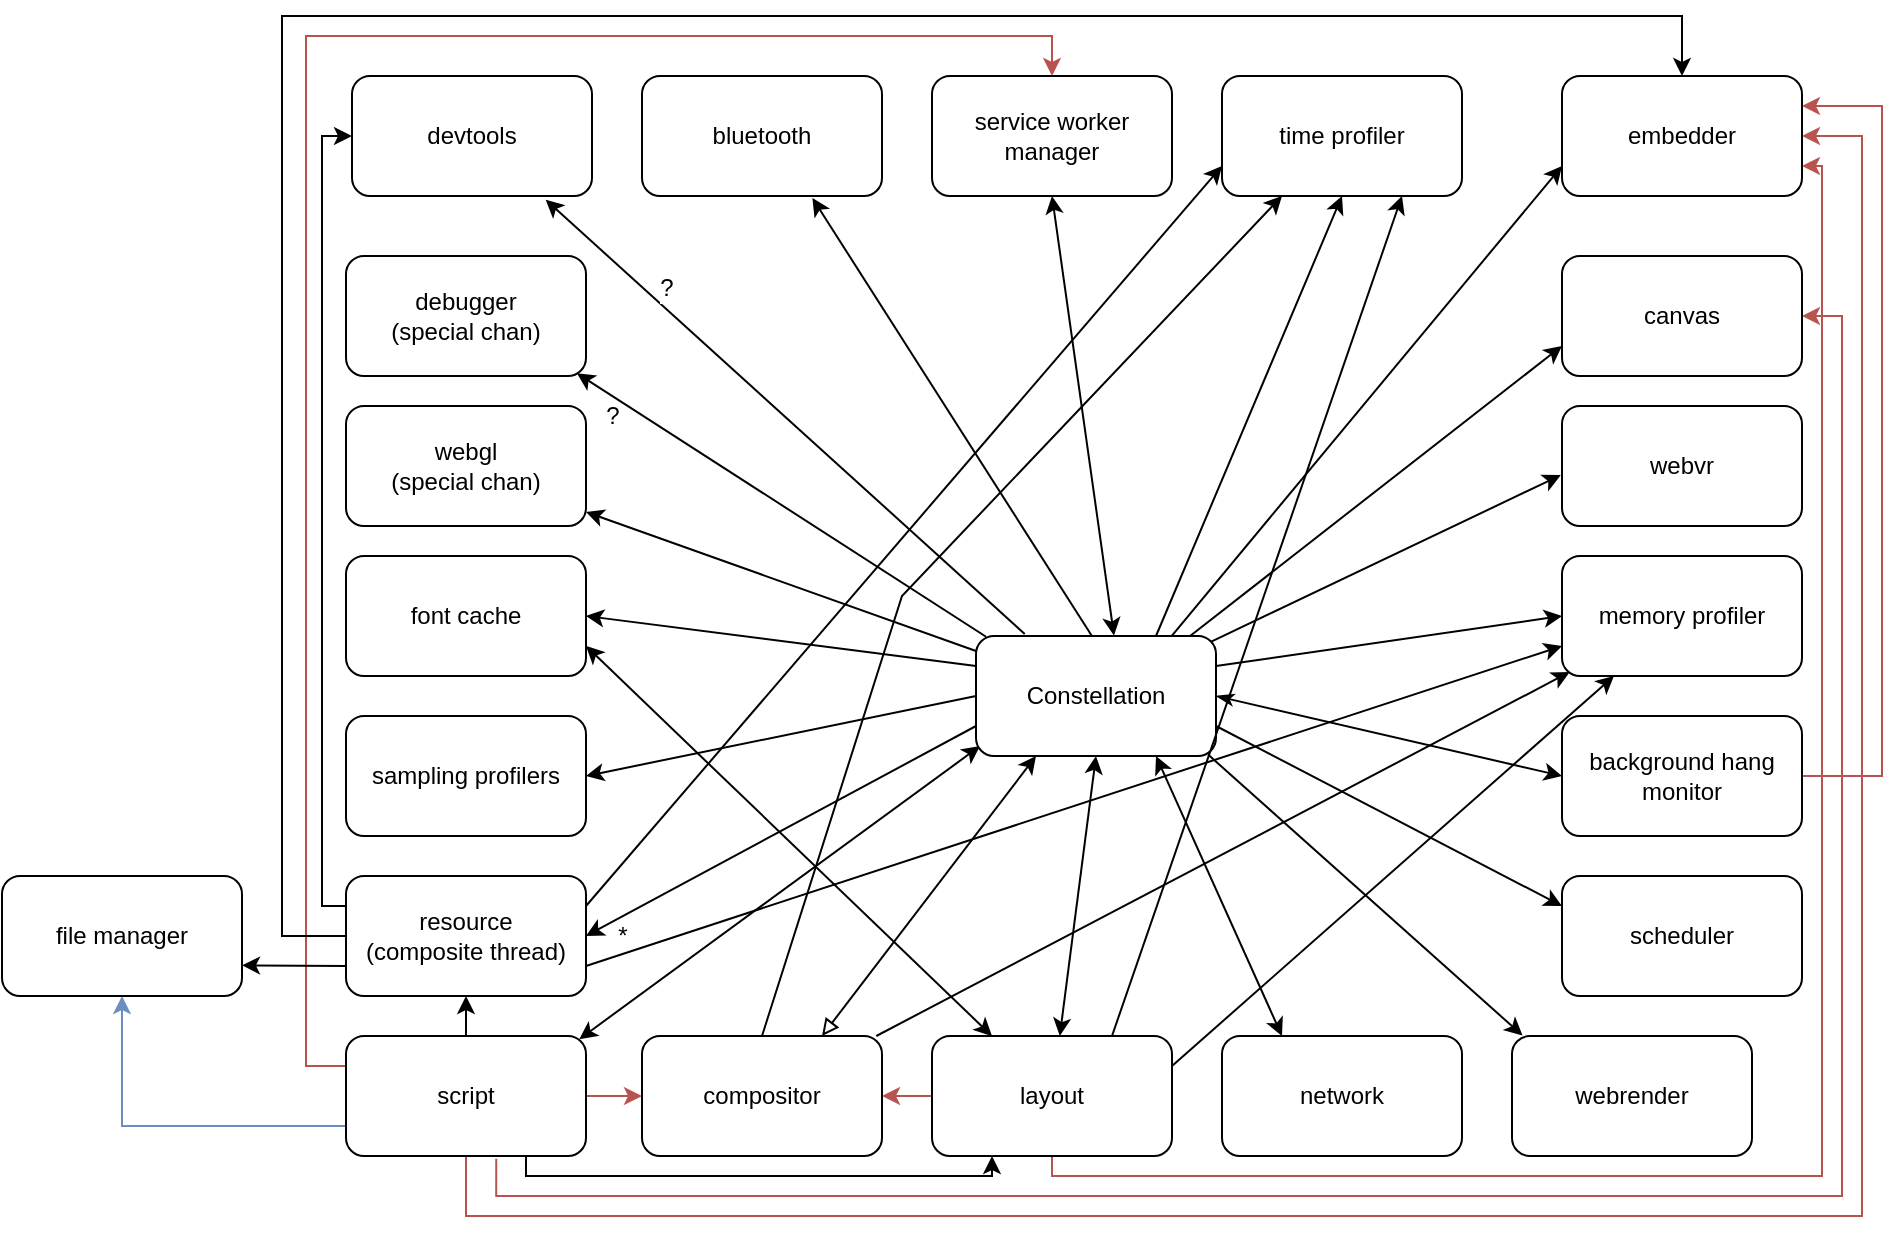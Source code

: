 <mxfile version="10.6.0" type="github"><diagram id="Xw3QcZE4B2Ta8fi86aep" name="Page-1"><mxGraphModel dx="2012" dy="1747" grid="1" gridSize="10" guides="1" tooltips="1" connect="1" arrows="1" fold="1" page="1" pageScale="1" pageWidth="850" pageHeight="1100" math="0" shadow="0"><root><mxCell id="0"/><mxCell id="1" parent="0"/><mxCell id="A60_EzEB7s3oiX7dAiB4-5" style="rounded=0;orthogonalLoop=1;jettySize=auto;html=1;exitX=0.017;exitY=0.917;exitDx=0;exitDy=0;entryX=0.972;entryY=0.027;entryDx=0;entryDy=0;startArrow=classic;startFill=1;exitPerimeter=0;entryPerimeter=0;endArrow=classic;endFill=1;" parent="1" source="A60_EzEB7s3oiX7dAiB4-1" target="A60_EzEB7s3oiX7dAiB4-2" edge="1"><mxGeometry relative="1" as="geometry"/></mxCell><mxCell id="A60_EzEB7s3oiX7dAiB4-6" style="edgeStyle=none;rounded=0;orthogonalLoop=1;jettySize=auto;html=1;exitX=0;exitY=0.5;exitDx=0;exitDy=0;entryX=1;entryY=0.5;entryDx=0;entryDy=0;" parent="1" source="A60_EzEB7s3oiX7dAiB4-1" target="A60_EzEB7s3oiX7dAiB4-4" edge="1"><mxGeometry relative="1" as="geometry"/></mxCell><mxCell id="A60_EzEB7s3oiX7dAiB4-8" style="edgeStyle=none;rounded=0;orthogonalLoop=1;jettySize=auto;html=1;exitX=1;exitY=0.5;exitDx=0;exitDy=0;entryX=0;entryY=0.5;entryDx=0;entryDy=0;startArrow=classicThin;startFill=1;" parent="1" source="A60_EzEB7s3oiX7dAiB4-1" target="A60_EzEB7s3oiX7dAiB4-7" edge="1"><mxGeometry relative="1" as="geometry"/></mxCell><mxCell id="A60_EzEB7s3oiX7dAiB4-10" style="edgeStyle=none;rounded=0;orthogonalLoop=1;jettySize=auto;html=1;exitX=0.5;exitY=1;exitDx=0;exitDy=0;startArrow=classic;startFill=1;" parent="1" source="A60_EzEB7s3oiX7dAiB4-1" target="A60_EzEB7s3oiX7dAiB4-9" edge="1"><mxGeometry relative="1" as="geometry"/></mxCell><mxCell id="A60_EzEB7s3oiX7dAiB4-12" style="edgeStyle=none;rounded=0;orthogonalLoop=1;jettySize=auto;html=1;exitX=0.75;exitY=1;exitDx=0;exitDy=0;entryX=0.25;entryY=0;entryDx=0;entryDy=0;startArrow=classic;startFill=1;" parent="1" source="A60_EzEB7s3oiX7dAiB4-1" target="A60_EzEB7s3oiX7dAiB4-11" edge="1"><mxGeometry relative="1" as="geometry"/></mxCell><mxCell id="A60_EzEB7s3oiX7dAiB4-14" style="edgeStyle=none;rounded=0;orthogonalLoop=1;jettySize=auto;html=1;exitX=0.25;exitY=1;exitDx=0;exitDy=0;entryX=0.75;entryY=0;entryDx=0;entryDy=0;startArrow=classic;startFill=1;endArrow=block;endFill=0;" parent="1" source="A60_EzEB7s3oiX7dAiB4-1" target="A60_EzEB7s3oiX7dAiB4-13" edge="1"><mxGeometry relative="1" as="geometry"/></mxCell><mxCell id="A60_EzEB7s3oiX7dAiB4-16" style="edgeStyle=none;rounded=0;orthogonalLoop=1;jettySize=auto;html=1;exitX=0;exitY=0.75;exitDx=0;exitDy=0;startArrow=none;startFill=0;endArrow=classic;endFill=1;" parent="1" source="A60_EzEB7s3oiX7dAiB4-1" edge="1"><mxGeometry relative="1" as="geometry"><mxPoint x="142" y="240" as="targetPoint"/></mxGeometry></mxCell><mxCell id="A60_EzEB7s3oiX7dAiB4-17" value="*" style="text;html=1;resizable=0;points=[];align=center;verticalAlign=middle;labelBackgroundColor=#ffffff;direction=south;" parent="A60_EzEB7s3oiX7dAiB4-16" vertex="1" connectable="0"><mxGeometry x="0.85" y="1" relative="1" as="geometry"><mxPoint x="3" y="7" as="offset"/></mxGeometry></mxCell><mxCell id="A60_EzEB7s3oiX7dAiB4-19" style="edgeStyle=none;rounded=0;orthogonalLoop=1;jettySize=auto;html=1;exitX=0;exitY=0.25;exitDx=0;exitDy=0;startArrow=none;startFill=0;endArrow=classic;endFill=1;" parent="1" source="A60_EzEB7s3oiX7dAiB4-1" edge="1"><mxGeometry relative="1" as="geometry"><mxPoint x="142" y="80" as="targetPoint"/></mxGeometry></mxCell><mxCell id="A60_EzEB7s3oiX7dAiB4-21" style="edgeStyle=none;rounded=0;orthogonalLoop=1;jettySize=auto;html=1;exitX=0.042;exitY=0.006;exitDx=0;exitDy=0;entryX=0.962;entryY=0.977;entryDx=0;entryDy=0;entryPerimeter=0;startArrow=none;startFill=0;endArrow=classic;endFill=1;exitPerimeter=0;" parent="1" source="A60_EzEB7s3oiX7dAiB4-1" target="A60_EzEB7s3oiX7dAiB4-20" edge="1"><mxGeometry relative="1" as="geometry"/></mxCell><mxCell id="A60_EzEB7s3oiX7dAiB4-24" value="?" style="text;html=1;resizable=0;points=[];align=center;verticalAlign=middle;labelBackgroundColor=#ffffff;" parent="A60_EzEB7s3oiX7dAiB4-21" vertex="1" connectable="0"><mxGeometry x="0.76" relative="1" as="geometry"><mxPoint x="-7.5" y="5" as="offset"/></mxGeometry></mxCell><mxCell id="A60_EzEB7s3oiX7dAiB4-23" style="edgeStyle=none;rounded=0;orthogonalLoop=1;jettySize=auto;html=1;exitX=0.203;exitY=-0.017;exitDx=0;exitDy=0;entryX=0.807;entryY=1.031;entryDx=0;entryDy=0;startArrow=none;startFill=0;endArrow=classic;endFill=1;exitPerimeter=0;entryPerimeter=0;" parent="1" source="A60_EzEB7s3oiX7dAiB4-1" target="A60_EzEB7s3oiX7dAiB4-22" edge="1"><mxGeometry relative="1" as="geometry"/></mxCell><mxCell id="A60_EzEB7s3oiX7dAiB4-25" value="?" style="text;html=1;resizable=0;points=[];align=center;verticalAlign=middle;labelBackgroundColor=#ffffff;" parent="A60_EzEB7s3oiX7dAiB4-23" vertex="1" connectable="0"><mxGeometry x="0.581" y="-1" relative="1" as="geometry"><mxPoint x="9" y="-0.5" as="offset"/></mxGeometry></mxCell><mxCell id="A60_EzEB7s3oiX7dAiB4-27" style="edgeStyle=none;rounded=0;orthogonalLoop=1;jettySize=auto;html=1;exitX=0.483;exitY=0;exitDx=0;exitDy=0;entryX=0.71;entryY=1.017;entryDx=0;entryDy=0;entryPerimeter=0;startArrow=none;startFill=0;endArrow=classic;endFill=1;exitPerimeter=0;" parent="1" source="A60_EzEB7s3oiX7dAiB4-1" target="A60_EzEB7s3oiX7dAiB4-26" edge="1"><mxGeometry relative="1" as="geometry"/></mxCell><mxCell id="A60_EzEB7s3oiX7dAiB4-29" style="edgeStyle=none;rounded=0;orthogonalLoop=1;jettySize=auto;html=1;entryX=0.5;entryY=1;entryDx=0;entryDy=0;startArrow=classic;startFill=1;endArrow=classic;endFill=1;exitX=0.575;exitY=-0.004;exitDx=0;exitDy=0;exitPerimeter=0;" parent="1" source="A60_EzEB7s3oiX7dAiB4-1" target="A60_EzEB7s3oiX7dAiB4-28" edge="1"><mxGeometry relative="1" as="geometry"><mxPoint x="406" y="89" as="sourcePoint"/></mxGeometry></mxCell><mxCell id="A60_EzEB7s3oiX7dAiB4-31" style="edgeStyle=none;rounded=0;orthogonalLoop=1;jettySize=auto;html=1;entryX=0.5;entryY=1;entryDx=0;entryDy=0;startArrow=none;startFill=0;endArrow=classic;endFill=1;exitX=0.75;exitY=0;exitDx=0;exitDy=0;" parent="1" source="A60_EzEB7s3oiX7dAiB4-1" target="A60_EzEB7s3oiX7dAiB4-30" edge="1"><mxGeometry relative="1" as="geometry"><mxPoint x="446" y="88" as="sourcePoint"/></mxGeometry></mxCell><mxCell id="A60_EzEB7s3oiX7dAiB4-34" style="edgeStyle=none;rounded=0;orthogonalLoop=1;jettySize=auto;html=1;exitX=1;exitY=0.25;exitDx=0;exitDy=0;entryX=0;entryY=0.5;entryDx=0;entryDy=0;startArrow=none;startFill=0;endArrow=classic;endFill=1;" parent="1" source="A60_EzEB7s3oiX7dAiB4-1" target="A60_EzEB7s3oiX7dAiB4-33" edge="1"><mxGeometry relative="1" as="geometry"/></mxCell><mxCell id="A60_EzEB7s3oiX7dAiB4-36" style="edgeStyle=none;rounded=0;orthogonalLoop=1;jettySize=auto;html=1;exitX=1;exitY=0.75;exitDx=0;exitDy=0;entryX=0;entryY=0.25;entryDx=0;entryDy=0;startArrow=none;startFill=0;endArrow=classic;endFill=1;" parent="1" source="A60_EzEB7s3oiX7dAiB4-1" target="A60_EzEB7s3oiX7dAiB4-35" edge="1"><mxGeometry relative="1" as="geometry"/></mxCell><mxCell id="A60_EzEB7s3oiX7dAiB4-38" style="edgeStyle=none;rounded=0;orthogonalLoop=1;jettySize=auto;html=1;exitX=0.967;exitY=0.988;exitDx=0;exitDy=0;entryX=0.044;entryY=-0.004;entryDx=0;entryDy=0;entryPerimeter=0;startArrow=none;startFill=0;endArrow=classic;endFill=1;exitPerimeter=0;" parent="1" source="A60_EzEB7s3oiX7dAiB4-1" target="A60_EzEB7s3oiX7dAiB4-37" edge="1"><mxGeometry relative="1" as="geometry"/></mxCell><mxCell id="A60_EzEB7s3oiX7dAiB4-40" style="edgeStyle=none;rounded=0;orthogonalLoop=1;jettySize=auto;html=1;exitX=0.003;exitY=0.127;exitDx=0;exitDy=0;entryX=1;entryY=0.883;entryDx=0;entryDy=0;entryPerimeter=0;startArrow=none;startFill=0;endArrow=classic;endFill=1;exitPerimeter=0;" parent="1" source="A60_EzEB7s3oiX7dAiB4-1" target="A60_EzEB7s3oiX7dAiB4-39" edge="1"><mxGeometry relative="1" as="geometry"/></mxCell><mxCell id="A60_EzEB7s3oiX7dAiB4-43" style="edgeStyle=none;rounded=0;orthogonalLoop=1;jettySize=auto;html=1;exitX=0.974;exitY=0.053;exitDx=0;exitDy=0;entryX=-0.005;entryY=0.576;entryDx=0;entryDy=0;entryPerimeter=0;startArrow=none;startFill=0;endArrow=classic;endFill=1;exitPerimeter=0;" parent="1" source="A60_EzEB7s3oiX7dAiB4-1" target="A60_EzEB7s3oiX7dAiB4-41" edge="1"><mxGeometry relative="1" as="geometry"/></mxCell><mxCell id="NH3a-unLGVNKHM4xB9Ip-1" style="rounded=0;orthogonalLoop=1;jettySize=auto;html=1;exitX=0.892;exitY=0;exitDx=0;exitDy=0;entryX=0;entryY=0.75;entryDx=0;entryDy=0;exitPerimeter=0;" edge="1" parent="1" source="A60_EzEB7s3oiX7dAiB4-1" target="A60_EzEB7s3oiX7dAiB4-42"><mxGeometry relative="1" as="geometry"/></mxCell><mxCell id="NH3a-unLGVNKHM4xB9Ip-4" style="rounded=0;orthogonalLoop=1;jettySize=auto;html=1;exitX=0.808;exitY=0.017;exitDx=0;exitDy=0;entryX=0;entryY=0.75;entryDx=0;entryDy=0;endArrow=classic;endFill=1;exitPerimeter=0;" edge="1" parent="1" source="A60_EzEB7s3oiX7dAiB4-1" target="NH3a-unLGVNKHM4xB9Ip-3"><mxGeometry relative="1" as="geometry"/></mxCell><mxCell id="A60_EzEB7s3oiX7dAiB4-1" value="Constellation" style="rounded=1;whiteSpace=wrap;html=1;" parent="1" vertex="1"><mxGeometry x="337" y="90" width="120" height="60" as="geometry"/></mxCell><mxCell id="NH3a-unLGVNKHM4xB9Ip-2" style="edgeStyle=orthogonalEdgeStyle;rounded=0;orthogonalLoop=1;jettySize=auto;html=1;exitX=0.626;exitY=1.022;exitDx=0;exitDy=0;entryX=1;entryY=0.5;entryDx=0;entryDy=0;fillColor=#f8cecc;strokeColor=#b85450;exitPerimeter=0;" edge="1" parent="1" source="A60_EzEB7s3oiX7dAiB4-2" target="A60_EzEB7s3oiX7dAiB4-42"><mxGeometry relative="1" as="geometry"><Array as="points"><mxPoint x="97" y="370"/><mxPoint x="770" y="370"/><mxPoint x="770" y="-70"/></Array></mxGeometry></mxCell><mxCell id="NH3a-unLGVNKHM4xB9Ip-5" style="edgeStyle=orthogonalEdgeStyle;rounded=0;orthogonalLoop=1;jettySize=auto;html=1;exitX=0.5;exitY=1;exitDx=0;exitDy=0;entryX=1;entryY=0.5;entryDx=0;entryDy=0;endArrow=classic;endFill=1;fillColor=#f8cecc;strokeColor=#b85450;" edge="1" parent="1" source="A60_EzEB7s3oiX7dAiB4-2" target="NH3a-unLGVNKHM4xB9Ip-3"><mxGeometry relative="1" as="geometry"><Array as="points"><mxPoint x="82" y="380"/><mxPoint x="780" y="380"/><mxPoint x="780" y="-160"/></Array></mxGeometry></mxCell><mxCell id="NH3a-unLGVNKHM4xB9Ip-6" style="edgeStyle=orthogonalEdgeStyle;rounded=0;orthogonalLoop=1;jettySize=auto;html=1;exitX=0;exitY=0.25;exitDx=0;exitDy=0;entryX=0.5;entryY=0;entryDx=0;entryDy=0;endArrow=classic;endFill=1;fillColor=#f8cecc;strokeColor=#b85450;" edge="1" parent="1" source="A60_EzEB7s3oiX7dAiB4-2" target="A60_EzEB7s3oiX7dAiB4-28"><mxGeometry relative="1" as="geometry"/></mxCell><mxCell id="NH3a-unLGVNKHM4xB9Ip-7" style="edgeStyle=orthogonalEdgeStyle;rounded=0;orthogonalLoop=1;jettySize=auto;html=1;exitX=1;exitY=0.5;exitDx=0;exitDy=0;entryX=0;entryY=0.5;entryDx=0;entryDy=0;endArrow=classic;endFill=1;fillColor=#f8cecc;strokeColor=#b85450;" edge="1" parent="1" source="A60_EzEB7s3oiX7dAiB4-2" target="A60_EzEB7s3oiX7dAiB4-13"><mxGeometry relative="1" as="geometry"/></mxCell><mxCell id="NH3a-unLGVNKHM4xB9Ip-15" style="edgeStyle=orthogonalEdgeStyle;rounded=0;orthogonalLoop=1;jettySize=auto;html=1;exitX=0.75;exitY=1;exitDx=0;exitDy=0;entryX=0.25;entryY=1;entryDx=0;entryDy=0;endArrow=classic;endFill=1;" edge="1" parent="1" source="A60_EzEB7s3oiX7dAiB4-2" target="A60_EzEB7s3oiX7dAiB4-9"><mxGeometry relative="1" as="geometry"><Array as="points"><mxPoint x="112" y="360"/><mxPoint x="345" y="360"/></Array></mxGeometry></mxCell><mxCell id="NH3a-unLGVNKHM4xB9Ip-22" style="edgeStyle=orthogonalEdgeStyle;rounded=0;orthogonalLoop=1;jettySize=auto;html=1;exitX=0.5;exitY=0;exitDx=0;exitDy=0;entryX=0.5;entryY=1;entryDx=0;entryDy=0;startArrow=none;startFill=0;endArrow=classic;endFill=1;" edge="1" parent="1" source="A60_EzEB7s3oiX7dAiB4-2" target="A60_EzEB7s3oiX7dAiB4-15"><mxGeometry relative="1" as="geometry"/></mxCell><mxCell id="NH3a-unLGVNKHM4xB9Ip-23" style="edgeStyle=orthogonalEdgeStyle;rounded=0;orthogonalLoop=1;jettySize=auto;html=1;exitX=0;exitY=0.75;exitDx=0;exitDy=0;entryX=0.5;entryY=1;entryDx=0;entryDy=0;startArrow=none;startFill=0;endArrow=classic;endFill=1;fillColor=#dae8fc;strokeColor=#6c8ebf;" edge="1" parent="1" source="A60_EzEB7s3oiX7dAiB4-2" target="NH3a-unLGVNKHM4xB9Ip-18"><mxGeometry relative="1" as="geometry"/></mxCell><mxCell id="A60_EzEB7s3oiX7dAiB4-2" value="script" style="rounded=1;whiteSpace=wrap;html=1;" parent="1" vertex="1"><mxGeometry x="22" y="290" width="120" height="60" as="geometry"/></mxCell><mxCell id="A60_EzEB7s3oiX7dAiB4-4" value="sampling profilers" style="rounded=1;whiteSpace=wrap;html=1;" parent="1" vertex="1"><mxGeometry x="22" y="130" width="120" height="60" as="geometry"/></mxCell><mxCell id="NH3a-unLGVNKHM4xB9Ip-8" style="edgeStyle=orthogonalEdgeStyle;rounded=0;orthogonalLoop=1;jettySize=auto;html=1;exitX=1;exitY=0.5;exitDx=0;exitDy=0;entryX=1;entryY=0.25;entryDx=0;entryDy=0;endArrow=classic;endFill=1;fillColor=#f8cecc;strokeColor=#b85450;" edge="1" parent="1" source="A60_EzEB7s3oiX7dAiB4-7" target="NH3a-unLGVNKHM4xB9Ip-3"><mxGeometry relative="1" as="geometry"><Array as="points"><mxPoint x="790" y="160"/><mxPoint x="790" y="-175"/></Array></mxGeometry></mxCell><mxCell id="A60_EzEB7s3oiX7dAiB4-7" value="background hang&lt;br&gt;monitor&lt;br&gt;" style="rounded=1;whiteSpace=wrap;html=1;" parent="1" vertex="1"><mxGeometry x="630" y="130" width="120" height="60" as="geometry"/></mxCell><mxCell id="NH3a-unLGVNKHM4xB9Ip-9" style="edgeStyle=orthogonalEdgeStyle;rounded=0;orthogonalLoop=1;jettySize=auto;html=1;exitX=0;exitY=0.5;exitDx=0;exitDy=0;entryX=1;entryY=0.5;entryDx=0;entryDy=0;endArrow=classic;endFill=1;fillColor=#f8cecc;strokeColor=#b85450;" edge="1" parent="1" source="A60_EzEB7s3oiX7dAiB4-9" target="A60_EzEB7s3oiX7dAiB4-13"><mxGeometry relative="1" as="geometry"/></mxCell><mxCell id="NH3a-unLGVNKHM4xB9Ip-10" style="edgeStyle=orthogonalEdgeStyle;rounded=0;orthogonalLoop=1;jettySize=auto;html=1;exitX=0.5;exitY=1;exitDx=0;exitDy=0;entryX=1;entryY=0.75;entryDx=0;entryDy=0;endArrow=classic;endFill=1;fillColor=#f8cecc;strokeColor=#b85450;" edge="1" parent="1" source="A60_EzEB7s3oiX7dAiB4-9" target="NH3a-unLGVNKHM4xB9Ip-3"><mxGeometry relative="1" as="geometry"><Array as="points"><mxPoint x="375" y="360"/><mxPoint x="760" y="360"/><mxPoint x="760" y="-145"/></Array></mxGeometry></mxCell><mxCell id="NH3a-unLGVNKHM4xB9Ip-13" style="edgeStyle=none;rounded=0;orthogonalLoop=1;jettySize=auto;html=1;exitX=0.25;exitY=0;exitDx=0;exitDy=0;entryX=1;entryY=0.75;entryDx=0;entryDy=0;endArrow=classic;endFill=1;startArrow=classic;startFill=1;" edge="1" parent="1" source="A60_EzEB7s3oiX7dAiB4-9" target="A60_EzEB7s3oiX7dAiB4-18"><mxGeometry relative="1" as="geometry"/></mxCell><mxCell id="NH3a-unLGVNKHM4xB9Ip-16" style="rounded=0;orthogonalLoop=1;jettySize=auto;html=1;exitX=0.75;exitY=0;exitDx=0;exitDy=0;entryX=0.75;entryY=1;entryDx=0;entryDy=0;startArrow=none;startFill=0;endArrow=classic;endFill=1;" edge="1" parent="1" source="A60_EzEB7s3oiX7dAiB4-9" target="A60_EzEB7s3oiX7dAiB4-30"><mxGeometry relative="1" as="geometry"/></mxCell><mxCell id="NH3a-unLGVNKHM4xB9Ip-17" style="edgeStyle=none;rounded=0;orthogonalLoop=1;jettySize=auto;html=1;exitX=1;exitY=0.25;exitDx=0;exitDy=0;startArrow=none;startFill=0;endArrow=classic;endFill=1;" edge="1" parent="1" source="A60_EzEB7s3oiX7dAiB4-9" target="A60_EzEB7s3oiX7dAiB4-33"><mxGeometry relative="1" as="geometry"/></mxCell><mxCell id="A60_EzEB7s3oiX7dAiB4-9" value="layout&lt;br&gt;" style="rounded=1;whiteSpace=wrap;html=1;" parent="1" vertex="1"><mxGeometry x="315" y="290" width="120" height="60" as="geometry"/></mxCell><mxCell id="A60_EzEB7s3oiX7dAiB4-11" value="network" style="rounded=1;whiteSpace=wrap;html=1;" parent="1" vertex="1"><mxGeometry x="460" y="290" width="120" height="60" as="geometry"/></mxCell><mxCell id="NH3a-unLGVNKHM4xB9Ip-11" style="rounded=0;orthogonalLoop=1;jettySize=auto;html=1;entryX=0.032;entryY=0.967;entryDx=0;entryDy=0;entryPerimeter=0;endArrow=classic;endFill=1;" edge="1" parent="1" source="A60_EzEB7s3oiX7dAiB4-13" target="A60_EzEB7s3oiX7dAiB4-33"><mxGeometry relative="1" as="geometry"/></mxCell><mxCell id="NH3a-unLGVNKHM4xB9Ip-12" style="edgeStyle=none;rounded=0;orthogonalLoop=1;jettySize=auto;html=1;exitX=0.5;exitY=0;exitDx=0;exitDy=0;entryX=0.25;entryY=1;entryDx=0;entryDy=0;endArrow=classic;endFill=1;" edge="1" parent="1" source="A60_EzEB7s3oiX7dAiB4-13" target="A60_EzEB7s3oiX7dAiB4-30"><mxGeometry relative="1" as="geometry"><Array as="points"><mxPoint x="300" y="70"/></Array></mxGeometry></mxCell><mxCell id="A60_EzEB7s3oiX7dAiB4-13" value="compositor" style="rounded=1;whiteSpace=wrap;html=1;" parent="1" vertex="1"><mxGeometry x="170" y="290" width="120" height="60" as="geometry"/></mxCell><mxCell id="NH3a-unLGVNKHM4xB9Ip-20" style="edgeStyle=none;rounded=0;orthogonalLoop=1;jettySize=auto;html=1;exitX=0;exitY=0.75;exitDx=0;exitDy=0;startArrow=none;startFill=0;endArrow=classic;endFill=1;" edge="1" parent="1" source="A60_EzEB7s3oiX7dAiB4-15"><mxGeometry relative="1" as="geometry"><mxPoint x="-30.0" y="254.667" as="targetPoint"/></mxGeometry></mxCell><mxCell id="NH3a-unLGVNKHM4xB9Ip-24" style="rounded=0;orthogonalLoop=1;jettySize=auto;html=1;exitX=1;exitY=0.25;exitDx=0;exitDy=0;entryX=0;entryY=0.75;entryDx=0;entryDy=0;startArrow=none;startFill=0;endArrow=classic;endFill=1;" edge="1" parent="1" source="A60_EzEB7s3oiX7dAiB4-15" target="A60_EzEB7s3oiX7dAiB4-30"><mxGeometry relative="1" as="geometry"/></mxCell><mxCell id="NH3a-unLGVNKHM4xB9Ip-25" style="edgeStyle=none;rounded=0;orthogonalLoop=1;jettySize=auto;html=1;exitX=1;exitY=0.75;exitDx=0;exitDy=0;entryX=0;entryY=0.75;entryDx=0;entryDy=0;startArrow=none;startFill=0;endArrow=classic;endFill=1;" edge="1" parent="1" source="A60_EzEB7s3oiX7dAiB4-15" target="A60_EzEB7s3oiX7dAiB4-33"><mxGeometry relative="1" as="geometry"/></mxCell><mxCell id="NH3a-unLGVNKHM4xB9Ip-26" style="edgeStyle=orthogonalEdgeStyle;rounded=0;orthogonalLoop=1;jettySize=auto;html=1;exitX=0;exitY=0.25;exitDx=0;exitDy=0;entryX=0;entryY=0.5;entryDx=0;entryDy=0;startArrow=none;startFill=0;endArrow=classic;endFill=1;" edge="1" parent="1" source="A60_EzEB7s3oiX7dAiB4-15" target="A60_EzEB7s3oiX7dAiB4-22"><mxGeometry relative="1" as="geometry"><Array as="points"><mxPoint x="10" y="225"/><mxPoint x="10" y="-160"/></Array></mxGeometry></mxCell><mxCell id="NH3a-unLGVNKHM4xB9Ip-27" style="edgeStyle=orthogonalEdgeStyle;rounded=0;orthogonalLoop=1;jettySize=auto;html=1;exitX=0;exitY=0.5;exitDx=0;exitDy=0;entryX=0.5;entryY=0;entryDx=0;entryDy=0;startArrow=none;startFill=0;endArrow=classic;endFill=1;" edge="1" parent="1" source="A60_EzEB7s3oiX7dAiB4-15" target="NH3a-unLGVNKHM4xB9Ip-3"><mxGeometry relative="1" as="geometry"><Array as="points"><mxPoint x="-10" y="240"/><mxPoint x="-10" y="-220"/><mxPoint x="690" y="-220"/></Array></mxGeometry></mxCell><mxCell id="A60_EzEB7s3oiX7dAiB4-15" value="resource&lt;br&gt;(composite thread)&lt;br&gt;" style="rounded=1;whiteSpace=wrap;html=1;" parent="1" vertex="1"><mxGeometry x="22" y="210" width="120" height="60" as="geometry"/></mxCell><mxCell id="A60_EzEB7s3oiX7dAiB4-18" value="font cache" style="rounded=1;whiteSpace=wrap;html=1;" parent="1" vertex="1"><mxGeometry x="22" y="50" width="120" height="60" as="geometry"/></mxCell><mxCell id="A60_EzEB7s3oiX7dAiB4-20" value="debugger&lt;br&gt;(special chan)&lt;br&gt;" style="rounded=1;whiteSpace=wrap;html=1;" parent="1" vertex="1"><mxGeometry x="22" y="-100" width="120" height="60" as="geometry"/></mxCell><mxCell id="A60_EzEB7s3oiX7dAiB4-22" value="devtools" style="rounded=1;whiteSpace=wrap;html=1;" parent="1" vertex="1"><mxGeometry x="25" y="-190" width="120" height="60" as="geometry"/></mxCell><mxCell id="A60_EzEB7s3oiX7dAiB4-26" value="bluetooth" style="rounded=1;whiteSpace=wrap;html=1;" parent="1" vertex="1"><mxGeometry x="170" y="-190" width="120" height="60" as="geometry"/></mxCell><mxCell id="A60_EzEB7s3oiX7dAiB4-28" value="service worker&lt;br&gt;manager&lt;br&gt;" style="rounded=1;whiteSpace=wrap;html=1;" parent="1" vertex="1"><mxGeometry x="315" y="-190" width="120" height="60" as="geometry"/></mxCell><mxCell id="A60_EzEB7s3oiX7dAiB4-30" value="time profiler" style="rounded=1;whiteSpace=wrap;html=1;" parent="1" vertex="1"><mxGeometry x="460" y="-190" width="120" height="60" as="geometry"/></mxCell><mxCell id="A60_EzEB7s3oiX7dAiB4-33" value="memory profiler" style="rounded=1;whiteSpace=wrap;html=1;" parent="1" vertex="1"><mxGeometry x="630" y="50" width="120" height="60" as="geometry"/></mxCell><mxCell id="A60_EzEB7s3oiX7dAiB4-35" value="scheduler" style="rounded=1;whiteSpace=wrap;html=1;" parent="1" vertex="1"><mxGeometry x="630" y="210" width="120" height="60" as="geometry"/></mxCell><mxCell id="A60_EzEB7s3oiX7dAiB4-37" value="webrender" style="rounded=1;whiteSpace=wrap;html=1;" parent="1" vertex="1"><mxGeometry x="605" y="290" width="120" height="60" as="geometry"/></mxCell><mxCell id="A60_EzEB7s3oiX7dAiB4-39" value="webgl&lt;br&gt;(special chan)&lt;br&gt;" style="rounded=1;whiteSpace=wrap;html=1;" parent="1" vertex="1"><mxGeometry x="22" y="-25" width="120" height="60" as="geometry"/></mxCell><mxCell id="A60_EzEB7s3oiX7dAiB4-41" value="webvr" style="rounded=1;whiteSpace=wrap;html=1;" parent="1" vertex="1"><mxGeometry x="630" y="-25" width="120" height="60" as="geometry"/></mxCell><mxCell id="A60_EzEB7s3oiX7dAiB4-42" value="canvas" style="rounded=1;whiteSpace=wrap;html=1;" parent="1" vertex="1"><mxGeometry x="630" y="-100" width="120" height="60" as="geometry"/></mxCell><mxCell id="NH3a-unLGVNKHM4xB9Ip-3" value="embedder" style="rounded=1;whiteSpace=wrap;html=1;" vertex="1" parent="1"><mxGeometry x="630" y="-190" width="120" height="60" as="geometry"/></mxCell><mxCell id="NH3a-unLGVNKHM4xB9Ip-18" value="file manager" style="rounded=1;whiteSpace=wrap;html=1;" vertex="1" parent="1"><mxGeometry x="-150" y="210" width="120" height="60" as="geometry"/></mxCell></root></mxGraphModel></diagram></mxfile>